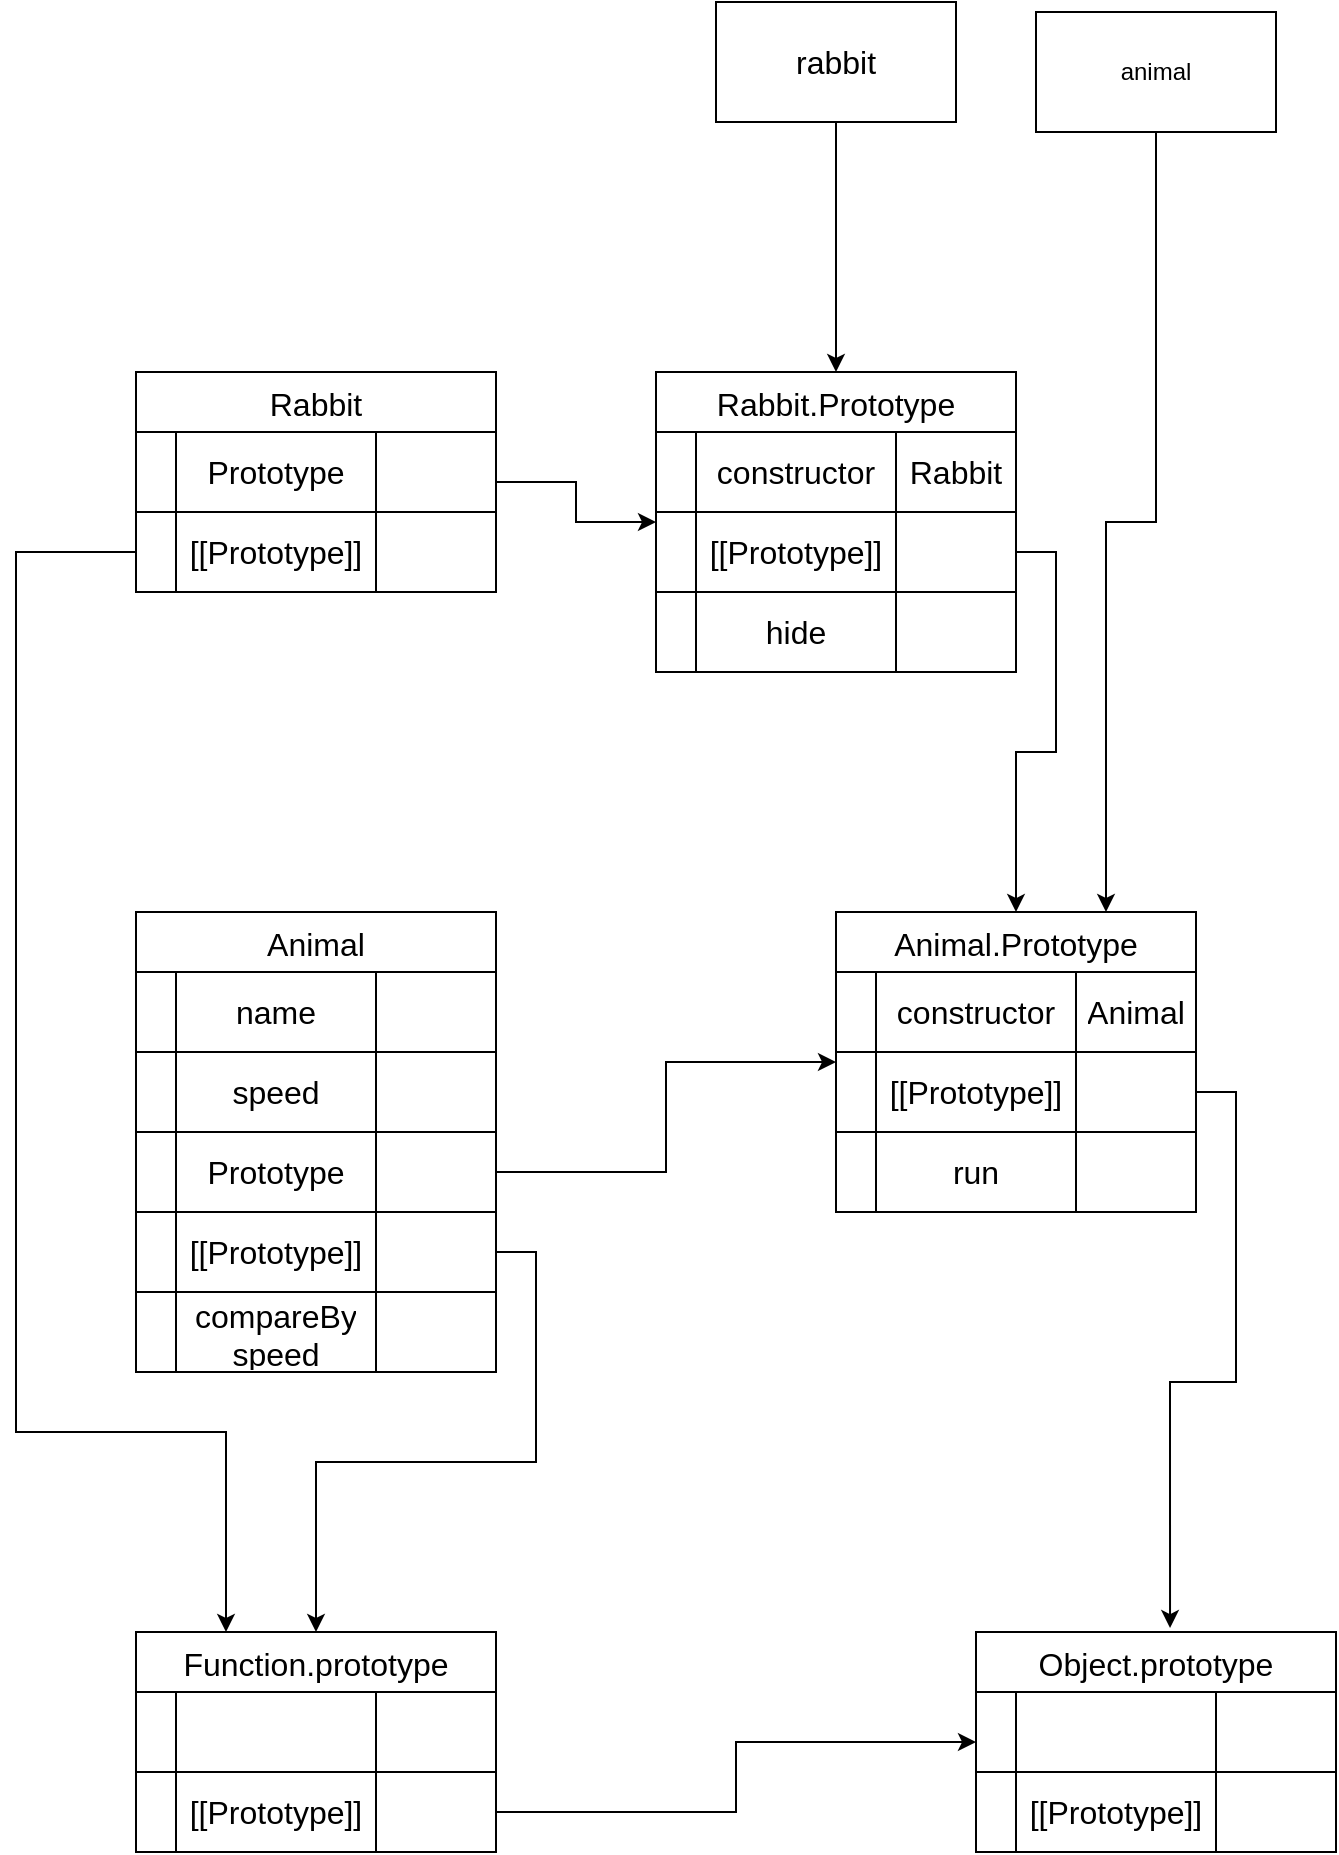 <mxfile version="26.2.14">
  <diagram name="Page-1" id="OKvAgCaLRxH9j-JgKFl-">
    <mxGraphModel dx="1594" dy="879" grid="1" gridSize="10" guides="1" tooltips="1" connect="1" arrows="1" fold="1" page="1" pageScale="1" pageWidth="850" pageHeight="1100" math="0" shadow="0">
      <root>
        <mxCell id="0" />
        <mxCell id="1" parent="0" />
        <mxCell id="ltVxiZ2_IQ1pjkeDW61s-50" value="" style="edgeStyle=orthogonalEdgeStyle;rounded=0;orthogonalLoop=1;jettySize=auto;html=1;exitX=1;exitY=0.5;exitDx=0;exitDy=0;" parent="1" source="ltVxiZ2_IQ1pjkeDW61s-10" target="ltVxiZ2_IQ1pjkeDW61s-33" edge="1">
          <mxGeometry relative="1" as="geometry" />
        </mxCell>
        <mxCell id="ltVxiZ2_IQ1pjkeDW61s-68" value="" style="edgeStyle=orthogonalEdgeStyle;rounded=0;orthogonalLoop=1;jettySize=auto;html=1;exitX=1;exitY=0.5;exitDx=0;exitDy=0;" parent="1" source="ltVxiZ2_IQ1pjkeDW61s-14" target="ltVxiZ2_IQ1pjkeDW61s-51" edge="1">
          <mxGeometry relative="1" as="geometry" />
        </mxCell>
        <mxCell id="ltVxiZ2_IQ1pjkeDW61s-1" value="Animal" style="shape=table;startSize=30;container=1;collapsible=0;childLayout=tableLayout;strokeColor=default;fontSize=16;" parent="1" vertex="1">
          <mxGeometry x="155" y="505" width="180" height="230" as="geometry" />
        </mxCell>
        <mxCell id="ltVxiZ2_IQ1pjkeDW61s-2" value="" style="shape=tableRow;horizontal=0;startSize=0;swimlaneHead=0;swimlaneBody=0;strokeColor=inherit;top=0;left=0;bottom=0;right=0;collapsible=0;dropTarget=0;fillColor=none;points=[[0,0.5],[1,0.5]];portConstraint=eastwest;fontSize=16;" parent="ltVxiZ2_IQ1pjkeDW61s-1" vertex="1">
          <mxGeometry y="30" width="180" height="40" as="geometry" />
        </mxCell>
        <mxCell id="ltVxiZ2_IQ1pjkeDW61s-3" value="" style="shape=partialRectangle;html=1;whiteSpace=wrap;connectable=0;strokeColor=inherit;overflow=hidden;fillColor=none;top=0;left=0;bottom=0;right=0;pointerEvents=1;fontSize=16;" parent="ltVxiZ2_IQ1pjkeDW61s-2" vertex="1">
          <mxGeometry width="20" height="40" as="geometry">
            <mxRectangle width="20" height="40" as="alternateBounds" />
          </mxGeometry>
        </mxCell>
        <mxCell id="ltVxiZ2_IQ1pjkeDW61s-4" value="name" style="shape=partialRectangle;html=1;whiteSpace=wrap;connectable=0;strokeColor=inherit;overflow=hidden;fillColor=none;top=0;left=0;bottom=0;right=0;pointerEvents=1;fontSize=16;" parent="ltVxiZ2_IQ1pjkeDW61s-2" vertex="1">
          <mxGeometry x="20" width="100" height="40" as="geometry">
            <mxRectangle width="100" height="40" as="alternateBounds" />
          </mxGeometry>
        </mxCell>
        <mxCell id="ltVxiZ2_IQ1pjkeDW61s-5" value="" style="shape=partialRectangle;html=1;whiteSpace=wrap;connectable=0;strokeColor=inherit;overflow=hidden;fillColor=none;top=0;left=0;bottom=0;right=0;pointerEvents=1;fontSize=16;" parent="ltVxiZ2_IQ1pjkeDW61s-2" vertex="1">
          <mxGeometry x="120" width="60" height="40" as="geometry">
            <mxRectangle width="60" height="40" as="alternateBounds" />
          </mxGeometry>
        </mxCell>
        <mxCell id="ltVxiZ2_IQ1pjkeDW61s-6" value="" style="shape=tableRow;horizontal=0;startSize=0;swimlaneHead=0;swimlaneBody=0;strokeColor=inherit;top=0;left=0;bottom=0;right=0;collapsible=0;dropTarget=0;fillColor=none;points=[[0,0.5],[1,0.5]];portConstraint=eastwest;fontSize=16;" parent="ltVxiZ2_IQ1pjkeDW61s-1" vertex="1">
          <mxGeometry y="70" width="180" height="40" as="geometry" />
        </mxCell>
        <mxCell id="ltVxiZ2_IQ1pjkeDW61s-7" value="" style="shape=partialRectangle;html=1;whiteSpace=wrap;connectable=0;strokeColor=inherit;overflow=hidden;fillColor=none;top=0;left=0;bottom=0;right=0;pointerEvents=1;fontSize=16;" parent="ltVxiZ2_IQ1pjkeDW61s-6" vertex="1">
          <mxGeometry width="20" height="40" as="geometry">
            <mxRectangle width="20" height="40" as="alternateBounds" />
          </mxGeometry>
        </mxCell>
        <mxCell id="ltVxiZ2_IQ1pjkeDW61s-8" value="speed" style="shape=partialRectangle;html=1;whiteSpace=wrap;connectable=0;strokeColor=inherit;overflow=hidden;fillColor=none;top=0;left=0;bottom=0;right=0;pointerEvents=1;fontSize=16;" parent="ltVxiZ2_IQ1pjkeDW61s-6" vertex="1">
          <mxGeometry x="20" width="100" height="40" as="geometry">
            <mxRectangle width="100" height="40" as="alternateBounds" />
          </mxGeometry>
        </mxCell>
        <mxCell id="ltVxiZ2_IQ1pjkeDW61s-9" value="" style="shape=partialRectangle;html=1;whiteSpace=wrap;connectable=0;strokeColor=inherit;overflow=hidden;fillColor=none;top=0;left=0;bottom=0;right=0;pointerEvents=1;fontSize=16;" parent="ltVxiZ2_IQ1pjkeDW61s-6" vertex="1">
          <mxGeometry x="120" width="60" height="40" as="geometry">
            <mxRectangle width="60" height="40" as="alternateBounds" />
          </mxGeometry>
        </mxCell>
        <mxCell id="ltVxiZ2_IQ1pjkeDW61s-10" value="" style="shape=tableRow;horizontal=0;startSize=0;swimlaneHead=0;swimlaneBody=0;strokeColor=inherit;top=0;left=0;bottom=0;right=0;collapsible=0;dropTarget=0;fillColor=none;points=[[0,0.5],[1,0.5]];portConstraint=eastwest;fontSize=16;" parent="ltVxiZ2_IQ1pjkeDW61s-1" vertex="1">
          <mxGeometry y="110" width="180" height="40" as="geometry" />
        </mxCell>
        <mxCell id="ltVxiZ2_IQ1pjkeDW61s-11" value="" style="shape=partialRectangle;html=1;whiteSpace=wrap;connectable=0;strokeColor=inherit;overflow=hidden;fillColor=none;top=0;left=0;bottom=0;right=0;pointerEvents=1;fontSize=16;" parent="ltVxiZ2_IQ1pjkeDW61s-10" vertex="1">
          <mxGeometry width="20" height="40" as="geometry">
            <mxRectangle width="20" height="40" as="alternateBounds" />
          </mxGeometry>
        </mxCell>
        <mxCell id="ltVxiZ2_IQ1pjkeDW61s-12" value="Prototype" style="shape=partialRectangle;html=1;whiteSpace=wrap;connectable=0;strokeColor=inherit;overflow=hidden;fillColor=none;top=0;left=0;bottom=0;right=0;pointerEvents=1;fontSize=16;" parent="ltVxiZ2_IQ1pjkeDW61s-10" vertex="1">
          <mxGeometry x="20" width="100" height="40" as="geometry">
            <mxRectangle width="100" height="40" as="alternateBounds" />
          </mxGeometry>
        </mxCell>
        <mxCell id="ltVxiZ2_IQ1pjkeDW61s-13" value="" style="shape=partialRectangle;html=1;whiteSpace=wrap;connectable=0;strokeColor=inherit;overflow=hidden;fillColor=none;top=0;left=0;bottom=0;right=0;pointerEvents=1;fontSize=16;" parent="ltVxiZ2_IQ1pjkeDW61s-10" vertex="1">
          <mxGeometry x="120" width="60" height="40" as="geometry">
            <mxRectangle width="60" height="40" as="alternateBounds" />
          </mxGeometry>
        </mxCell>
        <mxCell id="ltVxiZ2_IQ1pjkeDW61s-14" value="" style="shape=tableRow;horizontal=0;startSize=0;swimlaneHead=0;swimlaneBody=0;strokeColor=inherit;top=0;left=0;bottom=0;right=0;collapsible=0;dropTarget=0;fillColor=none;points=[[0,0.5],[1,0.5]];portConstraint=eastwest;fontSize=16;" parent="ltVxiZ2_IQ1pjkeDW61s-1" vertex="1">
          <mxGeometry y="150" width="180" height="40" as="geometry" />
        </mxCell>
        <mxCell id="ltVxiZ2_IQ1pjkeDW61s-15" value="" style="shape=partialRectangle;html=1;whiteSpace=wrap;connectable=0;strokeColor=inherit;overflow=hidden;fillColor=none;top=0;left=0;bottom=0;right=0;pointerEvents=1;fontSize=16;" parent="ltVxiZ2_IQ1pjkeDW61s-14" vertex="1">
          <mxGeometry width="20" height="40" as="geometry">
            <mxRectangle width="20" height="40" as="alternateBounds" />
          </mxGeometry>
        </mxCell>
        <mxCell id="ltVxiZ2_IQ1pjkeDW61s-16" value="[[Prototype]]" style="shape=partialRectangle;html=1;whiteSpace=wrap;connectable=0;strokeColor=inherit;overflow=hidden;fillColor=none;top=0;left=0;bottom=0;right=0;pointerEvents=1;fontSize=16;" parent="ltVxiZ2_IQ1pjkeDW61s-14" vertex="1">
          <mxGeometry x="20" width="100" height="40" as="geometry">
            <mxRectangle width="100" height="40" as="alternateBounds" />
          </mxGeometry>
        </mxCell>
        <mxCell id="ltVxiZ2_IQ1pjkeDW61s-17" value="" style="shape=partialRectangle;html=1;whiteSpace=wrap;connectable=0;strokeColor=inherit;overflow=hidden;fillColor=none;top=0;left=0;bottom=0;right=0;pointerEvents=1;fontSize=16;" parent="ltVxiZ2_IQ1pjkeDW61s-14" vertex="1">
          <mxGeometry x="120" width="60" height="40" as="geometry">
            <mxRectangle width="60" height="40" as="alternateBounds" />
          </mxGeometry>
        </mxCell>
        <mxCell id="ltVxiZ2_IQ1pjkeDW61s-145" value="" style="shape=tableRow;horizontal=0;startSize=0;swimlaneHead=0;swimlaneBody=0;strokeColor=inherit;top=0;left=0;bottom=0;right=0;collapsible=0;dropTarget=0;fillColor=none;points=[[0,0.5],[1,0.5]];portConstraint=eastwest;fontSize=16;" parent="ltVxiZ2_IQ1pjkeDW61s-1" vertex="1">
          <mxGeometry y="190" width="180" height="40" as="geometry" />
        </mxCell>
        <mxCell id="ltVxiZ2_IQ1pjkeDW61s-146" value="" style="shape=partialRectangle;html=1;whiteSpace=wrap;connectable=0;strokeColor=inherit;overflow=hidden;fillColor=none;top=0;left=0;bottom=0;right=0;pointerEvents=1;fontSize=16;" parent="ltVxiZ2_IQ1pjkeDW61s-145" vertex="1">
          <mxGeometry width="20" height="40" as="geometry">
            <mxRectangle width="20" height="40" as="alternateBounds" />
          </mxGeometry>
        </mxCell>
        <mxCell id="ltVxiZ2_IQ1pjkeDW61s-147" value="compareBy&lt;br&gt;speed" style="shape=partialRectangle;html=1;whiteSpace=wrap;connectable=0;strokeColor=inherit;overflow=hidden;fillColor=none;top=0;left=0;bottom=0;right=0;pointerEvents=1;fontSize=16;" parent="ltVxiZ2_IQ1pjkeDW61s-145" vertex="1">
          <mxGeometry x="20" width="100" height="40" as="geometry">
            <mxRectangle width="100" height="40" as="alternateBounds" />
          </mxGeometry>
        </mxCell>
        <mxCell id="ltVxiZ2_IQ1pjkeDW61s-148" value="" style="shape=partialRectangle;html=1;whiteSpace=wrap;connectable=0;strokeColor=inherit;overflow=hidden;fillColor=none;top=0;left=0;bottom=0;right=0;pointerEvents=1;fontSize=16;" parent="ltVxiZ2_IQ1pjkeDW61s-145" vertex="1">
          <mxGeometry x="120" width="60" height="40" as="geometry">
            <mxRectangle width="60" height="40" as="alternateBounds" />
          </mxGeometry>
        </mxCell>
        <mxCell id="ltVxiZ2_IQ1pjkeDW61s-33" value="Animal.Prototype" style="shape=table;startSize=30;container=1;collapsible=0;childLayout=tableLayout;strokeColor=default;fontSize=16;" parent="1" vertex="1">
          <mxGeometry x="505" y="505" width="180" height="150" as="geometry" />
        </mxCell>
        <mxCell id="ltVxiZ2_IQ1pjkeDW61s-34" value="" style="shape=tableRow;horizontal=0;startSize=0;swimlaneHead=0;swimlaneBody=0;strokeColor=inherit;top=0;left=0;bottom=0;right=0;collapsible=0;dropTarget=0;fillColor=none;points=[[0,0.5],[1,0.5]];portConstraint=eastwest;fontSize=16;" parent="ltVxiZ2_IQ1pjkeDW61s-33" vertex="1">
          <mxGeometry y="30" width="180" height="40" as="geometry" />
        </mxCell>
        <mxCell id="ltVxiZ2_IQ1pjkeDW61s-35" value="" style="shape=partialRectangle;html=1;whiteSpace=wrap;connectable=0;strokeColor=inherit;overflow=hidden;fillColor=none;top=0;left=0;bottom=0;right=0;pointerEvents=1;fontSize=16;" parent="ltVxiZ2_IQ1pjkeDW61s-34" vertex="1">
          <mxGeometry width="20" height="40" as="geometry">
            <mxRectangle width="20" height="40" as="alternateBounds" />
          </mxGeometry>
        </mxCell>
        <mxCell id="ltVxiZ2_IQ1pjkeDW61s-36" value="constructor" style="shape=partialRectangle;html=1;whiteSpace=wrap;connectable=0;strokeColor=inherit;overflow=hidden;fillColor=none;top=0;left=0;bottom=0;right=0;pointerEvents=1;fontSize=16;" parent="ltVxiZ2_IQ1pjkeDW61s-34" vertex="1">
          <mxGeometry x="20" width="100" height="40" as="geometry">
            <mxRectangle width="100" height="40" as="alternateBounds" />
          </mxGeometry>
        </mxCell>
        <mxCell id="ltVxiZ2_IQ1pjkeDW61s-37" value="Animal" style="shape=partialRectangle;html=1;whiteSpace=wrap;connectable=0;strokeColor=inherit;overflow=hidden;fillColor=none;top=0;left=0;bottom=0;right=0;pointerEvents=1;fontSize=16;" parent="ltVxiZ2_IQ1pjkeDW61s-34" vertex="1">
          <mxGeometry x="120" width="60" height="40" as="geometry">
            <mxRectangle width="60" height="40" as="alternateBounds" />
          </mxGeometry>
        </mxCell>
        <mxCell id="ltVxiZ2_IQ1pjkeDW61s-42" value="" style="shape=tableRow;horizontal=0;startSize=0;swimlaneHead=0;swimlaneBody=0;strokeColor=inherit;top=0;left=0;bottom=0;right=0;collapsible=0;dropTarget=0;fillColor=none;points=[[0,0.5],[1,0.5]];portConstraint=eastwest;fontSize=16;" parent="ltVxiZ2_IQ1pjkeDW61s-33" vertex="1">
          <mxGeometry y="70" width="180" height="40" as="geometry" />
        </mxCell>
        <mxCell id="ltVxiZ2_IQ1pjkeDW61s-43" value="" style="shape=partialRectangle;html=1;whiteSpace=wrap;connectable=0;strokeColor=inherit;overflow=hidden;fillColor=none;top=0;left=0;bottom=0;right=0;pointerEvents=1;fontSize=16;" parent="ltVxiZ2_IQ1pjkeDW61s-42" vertex="1">
          <mxGeometry width="20" height="40" as="geometry">
            <mxRectangle width="20" height="40" as="alternateBounds" />
          </mxGeometry>
        </mxCell>
        <mxCell id="ltVxiZ2_IQ1pjkeDW61s-44" value="[[Prototype]]" style="shape=partialRectangle;html=1;whiteSpace=wrap;connectable=0;strokeColor=inherit;overflow=hidden;fillColor=none;top=0;left=0;bottom=0;right=0;pointerEvents=1;fontSize=16;" parent="ltVxiZ2_IQ1pjkeDW61s-42" vertex="1">
          <mxGeometry x="20" width="100" height="40" as="geometry">
            <mxRectangle width="100" height="40" as="alternateBounds" />
          </mxGeometry>
        </mxCell>
        <mxCell id="ltVxiZ2_IQ1pjkeDW61s-45" value="" style="shape=partialRectangle;html=1;whiteSpace=wrap;connectable=0;strokeColor=inherit;overflow=hidden;fillColor=none;top=0;left=0;bottom=0;right=0;pointerEvents=1;fontSize=16;" parent="ltVxiZ2_IQ1pjkeDW61s-42" vertex="1">
          <mxGeometry x="120" width="60" height="40" as="geometry">
            <mxRectangle width="60" height="40" as="alternateBounds" />
          </mxGeometry>
        </mxCell>
        <mxCell id="ltVxiZ2_IQ1pjkeDW61s-113" value="" style="shape=tableRow;horizontal=0;startSize=0;swimlaneHead=0;swimlaneBody=0;strokeColor=inherit;top=0;left=0;bottom=0;right=0;collapsible=0;dropTarget=0;fillColor=none;points=[[0,0.5],[1,0.5]];portConstraint=eastwest;fontSize=16;" parent="ltVxiZ2_IQ1pjkeDW61s-33" vertex="1">
          <mxGeometry y="110" width="180" height="40" as="geometry" />
        </mxCell>
        <mxCell id="ltVxiZ2_IQ1pjkeDW61s-114" value="" style="shape=partialRectangle;html=1;whiteSpace=wrap;connectable=0;strokeColor=inherit;overflow=hidden;fillColor=none;top=0;left=0;bottom=0;right=0;pointerEvents=1;fontSize=16;" parent="ltVxiZ2_IQ1pjkeDW61s-113" vertex="1">
          <mxGeometry width="20" height="40" as="geometry">
            <mxRectangle width="20" height="40" as="alternateBounds" />
          </mxGeometry>
        </mxCell>
        <mxCell id="ltVxiZ2_IQ1pjkeDW61s-115" value="run" style="shape=partialRectangle;html=1;whiteSpace=wrap;connectable=0;strokeColor=inherit;overflow=hidden;fillColor=none;top=0;left=0;bottom=0;right=0;pointerEvents=1;fontSize=16;" parent="ltVxiZ2_IQ1pjkeDW61s-113" vertex="1">
          <mxGeometry x="20" width="100" height="40" as="geometry">
            <mxRectangle width="100" height="40" as="alternateBounds" />
          </mxGeometry>
        </mxCell>
        <mxCell id="ltVxiZ2_IQ1pjkeDW61s-116" value="" style="shape=partialRectangle;html=1;whiteSpace=wrap;connectable=0;strokeColor=inherit;overflow=hidden;fillColor=none;top=0;left=0;bottom=0;right=0;pointerEvents=1;fontSize=16;" parent="ltVxiZ2_IQ1pjkeDW61s-113" vertex="1">
          <mxGeometry x="120" width="60" height="40" as="geometry">
            <mxRectangle width="60" height="40" as="alternateBounds" />
          </mxGeometry>
        </mxCell>
        <mxCell id="ltVxiZ2_IQ1pjkeDW61s-111" value="" style="edgeStyle=orthogonalEdgeStyle;rounded=0;orthogonalLoop=1;jettySize=auto;html=1;exitX=1;exitY=0.5;exitDx=0;exitDy=0;" parent="1" source="ltVxiZ2_IQ1pjkeDW61s-64" target="ltVxiZ2_IQ1pjkeDW61s-102" edge="1">
          <mxGeometry relative="1" as="geometry" />
        </mxCell>
        <mxCell id="ltVxiZ2_IQ1pjkeDW61s-51" value="Function.prototype" style="shape=table;startSize=30;container=1;collapsible=0;childLayout=tableLayout;strokeColor=default;fontSize=16;" parent="1" vertex="1">
          <mxGeometry x="155" y="865" width="180" height="110" as="geometry" />
        </mxCell>
        <mxCell id="ltVxiZ2_IQ1pjkeDW61s-52" value="" style="shape=tableRow;horizontal=0;startSize=0;swimlaneHead=0;swimlaneBody=0;strokeColor=inherit;top=0;left=0;bottom=0;right=0;collapsible=0;dropTarget=0;fillColor=none;points=[[0,0.5],[1,0.5]];portConstraint=eastwest;fontSize=16;" parent="ltVxiZ2_IQ1pjkeDW61s-51" vertex="1">
          <mxGeometry y="30" width="180" height="40" as="geometry" />
        </mxCell>
        <mxCell id="ltVxiZ2_IQ1pjkeDW61s-53" value="" style="shape=partialRectangle;html=1;whiteSpace=wrap;connectable=0;strokeColor=inherit;overflow=hidden;fillColor=none;top=0;left=0;bottom=0;right=0;pointerEvents=1;fontSize=16;" parent="ltVxiZ2_IQ1pjkeDW61s-52" vertex="1">
          <mxGeometry width="20" height="40" as="geometry">
            <mxRectangle width="20" height="40" as="alternateBounds" />
          </mxGeometry>
        </mxCell>
        <mxCell id="ltVxiZ2_IQ1pjkeDW61s-54" value="" style="shape=partialRectangle;html=1;whiteSpace=wrap;connectable=0;strokeColor=inherit;overflow=hidden;fillColor=none;top=0;left=0;bottom=0;right=0;pointerEvents=1;fontSize=16;" parent="ltVxiZ2_IQ1pjkeDW61s-52" vertex="1">
          <mxGeometry x="20" width="100" height="40" as="geometry">
            <mxRectangle width="100" height="40" as="alternateBounds" />
          </mxGeometry>
        </mxCell>
        <mxCell id="ltVxiZ2_IQ1pjkeDW61s-55" value="" style="shape=partialRectangle;html=1;whiteSpace=wrap;connectable=0;strokeColor=inherit;overflow=hidden;fillColor=none;top=0;left=0;bottom=0;right=0;pointerEvents=1;fontSize=16;" parent="ltVxiZ2_IQ1pjkeDW61s-52" vertex="1">
          <mxGeometry x="120" width="60" height="40" as="geometry">
            <mxRectangle width="60" height="40" as="alternateBounds" />
          </mxGeometry>
        </mxCell>
        <mxCell id="ltVxiZ2_IQ1pjkeDW61s-64" value="" style="shape=tableRow;horizontal=0;startSize=0;swimlaneHead=0;swimlaneBody=0;strokeColor=inherit;top=0;left=0;bottom=0;right=0;collapsible=0;dropTarget=0;fillColor=none;points=[[0,0.5],[1,0.5]];portConstraint=eastwest;fontSize=16;" parent="ltVxiZ2_IQ1pjkeDW61s-51" vertex="1">
          <mxGeometry y="70" width="180" height="40" as="geometry" />
        </mxCell>
        <mxCell id="ltVxiZ2_IQ1pjkeDW61s-65" value="" style="shape=partialRectangle;html=1;whiteSpace=wrap;connectable=0;strokeColor=inherit;overflow=hidden;fillColor=none;top=0;left=0;bottom=0;right=0;pointerEvents=1;fontSize=16;" parent="ltVxiZ2_IQ1pjkeDW61s-64" vertex="1">
          <mxGeometry width="20" height="40" as="geometry">
            <mxRectangle width="20" height="40" as="alternateBounds" />
          </mxGeometry>
        </mxCell>
        <mxCell id="ltVxiZ2_IQ1pjkeDW61s-66" value="[[Prototype]]" style="shape=partialRectangle;html=1;whiteSpace=wrap;connectable=0;strokeColor=inherit;overflow=hidden;fillColor=none;top=0;left=0;bottom=0;right=0;pointerEvents=1;fontSize=16;" parent="ltVxiZ2_IQ1pjkeDW61s-64" vertex="1">
          <mxGeometry x="20" width="100" height="40" as="geometry">
            <mxRectangle width="100" height="40" as="alternateBounds" />
          </mxGeometry>
        </mxCell>
        <mxCell id="ltVxiZ2_IQ1pjkeDW61s-67" value="" style="shape=partialRectangle;html=1;whiteSpace=wrap;connectable=0;strokeColor=inherit;overflow=hidden;fillColor=none;top=0;left=0;bottom=0;right=0;pointerEvents=1;fontSize=16;" parent="ltVxiZ2_IQ1pjkeDW61s-64" vertex="1">
          <mxGeometry x="120" width="60" height="40" as="geometry">
            <mxRectangle width="60" height="40" as="alternateBounds" />
          </mxGeometry>
        </mxCell>
        <mxCell id="ltVxiZ2_IQ1pjkeDW61s-127" value="" style="edgeStyle=orthogonalEdgeStyle;rounded=0;orthogonalLoop=1;jettySize=auto;html=1;" parent="1" source="ltVxiZ2_IQ1pjkeDW61s-69" target="ltVxiZ2_IQ1pjkeDW61s-118" edge="1">
          <mxGeometry relative="1" as="geometry" />
        </mxCell>
        <mxCell id="ltVxiZ2_IQ1pjkeDW61s-69" value="Rabbit" style="shape=table;startSize=30;container=1;collapsible=0;childLayout=tableLayout;strokeColor=default;fontSize=16;" parent="1" vertex="1">
          <mxGeometry x="155" y="235" width="180" height="110" as="geometry" />
        </mxCell>
        <mxCell id="ltVxiZ2_IQ1pjkeDW61s-70" value="" style="shape=tableRow;horizontal=0;startSize=0;swimlaneHead=0;swimlaneBody=0;strokeColor=inherit;top=0;left=0;bottom=0;right=0;collapsible=0;dropTarget=0;fillColor=none;points=[[0,0.5],[1,0.5]];portConstraint=eastwest;fontSize=16;" parent="ltVxiZ2_IQ1pjkeDW61s-69" vertex="1">
          <mxGeometry y="30" width="180" height="40" as="geometry" />
        </mxCell>
        <mxCell id="ltVxiZ2_IQ1pjkeDW61s-71" value="" style="shape=partialRectangle;html=1;whiteSpace=wrap;connectable=0;strokeColor=inherit;overflow=hidden;fillColor=none;top=0;left=0;bottom=0;right=0;pointerEvents=1;fontSize=16;" parent="ltVxiZ2_IQ1pjkeDW61s-70" vertex="1">
          <mxGeometry width="20" height="40" as="geometry">
            <mxRectangle width="20" height="40" as="alternateBounds" />
          </mxGeometry>
        </mxCell>
        <mxCell id="ltVxiZ2_IQ1pjkeDW61s-72" value="Prototype" style="shape=partialRectangle;html=1;whiteSpace=wrap;connectable=0;strokeColor=inherit;overflow=hidden;fillColor=none;top=0;left=0;bottom=0;right=0;pointerEvents=1;fontSize=16;" parent="ltVxiZ2_IQ1pjkeDW61s-70" vertex="1">
          <mxGeometry x="20" width="100" height="40" as="geometry">
            <mxRectangle width="100" height="40" as="alternateBounds" />
          </mxGeometry>
        </mxCell>
        <mxCell id="ltVxiZ2_IQ1pjkeDW61s-73" value="" style="shape=partialRectangle;html=1;whiteSpace=wrap;connectable=0;strokeColor=inherit;overflow=hidden;fillColor=none;top=0;left=0;bottom=0;right=0;pointerEvents=1;fontSize=16;" parent="ltVxiZ2_IQ1pjkeDW61s-70" vertex="1">
          <mxGeometry x="120" width="60" height="40" as="geometry">
            <mxRectangle width="60" height="40" as="alternateBounds" />
          </mxGeometry>
        </mxCell>
        <mxCell id="ltVxiZ2_IQ1pjkeDW61s-82" value="" style="shape=tableRow;horizontal=0;startSize=0;swimlaneHead=0;swimlaneBody=0;strokeColor=inherit;top=0;left=0;bottom=0;right=0;collapsible=0;dropTarget=0;fillColor=none;points=[[0,0.5],[1,0.5]];portConstraint=eastwest;fontSize=16;" parent="ltVxiZ2_IQ1pjkeDW61s-69" vertex="1">
          <mxGeometry y="70" width="180" height="40" as="geometry" />
        </mxCell>
        <mxCell id="ltVxiZ2_IQ1pjkeDW61s-83" value="" style="shape=partialRectangle;html=1;whiteSpace=wrap;connectable=0;strokeColor=inherit;overflow=hidden;fillColor=none;top=0;left=0;bottom=0;right=0;pointerEvents=1;fontSize=16;" parent="ltVxiZ2_IQ1pjkeDW61s-82" vertex="1">
          <mxGeometry width="20" height="40" as="geometry">
            <mxRectangle width="20" height="40" as="alternateBounds" />
          </mxGeometry>
        </mxCell>
        <mxCell id="ltVxiZ2_IQ1pjkeDW61s-84" value="[[Prototype]]" style="shape=partialRectangle;html=1;whiteSpace=wrap;connectable=0;strokeColor=inherit;overflow=hidden;fillColor=none;top=0;left=0;bottom=0;right=0;pointerEvents=1;fontSize=16;" parent="ltVxiZ2_IQ1pjkeDW61s-82" vertex="1">
          <mxGeometry x="20" width="100" height="40" as="geometry">
            <mxRectangle width="100" height="40" as="alternateBounds" />
          </mxGeometry>
        </mxCell>
        <mxCell id="ltVxiZ2_IQ1pjkeDW61s-85" value="" style="shape=partialRectangle;html=1;whiteSpace=wrap;connectable=0;strokeColor=inherit;overflow=hidden;fillColor=none;top=0;left=0;bottom=0;right=0;pointerEvents=1;fontSize=16;" parent="ltVxiZ2_IQ1pjkeDW61s-82" vertex="1">
          <mxGeometry x="120" width="60" height="40" as="geometry">
            <mxRectangle width="60" height="40" as="alternateBounds" />
          </mxGeometry>
        </mxCell>
        <mxCell id="ltVxiZ2_IQ1pjkeDW61s-101" style="edgeStyle=orthogonalEdgeStyle;rounded=0;orthogonalLoop=1;jettySize=auto;html=1;entryX=0.25;entryY=0;entryDx=0;entryDy=0;" parent="1" source="ltVxiZ2_IQ1pjkeDW61s-82" target="ltVxiZ2_IQ1pjkeDW61s-51" edge="1">
          <mxGeometry relative="1" as="geometry">
            <Array as="points">
              <mxPoint x="95" y="325" />
              <mxPoint x="95" y="765" />
              <mxPoint x="200" y="765" />
            </Array>
          </mxGeometry>
        </mxCell>
        <mxCell id="ltVxiZ2_IQ1pjkeDW61s-102" value="Object.prototype" style="shape=table;startSize=30;container=1;collapsible=0;childLayout=tableLayout;strokeColor=default;fontSize=16;" parent="1" vertex="1">
          <mxGeometry x="575" y="865" width="180" height="110" as="geometry" />
        </mxCell>
        <mxCell id="ltVxiZ2_IQ1pjkeDW61s-103" value="" style="shape=tableRow;horizontal=0;startSize=0;swimlaneHead=0;swimlaneBody=0;strokeColor=inherit;top=0;left=0;bottom=0;right=0;collapsible=0;dropTarget=0;fillColor=none;points=[[0,0.5],[1,0.5]];portConstraint=eastwest;fontSize=16;" parent="ltVxiZ2_IQ1pjkeDW61s-102" vertex="1">
          <mxGeometry y="30" width="180" height="40" as="geometry" />
        </mxCell>
        <mxCell id="ltVxiZ2_IQ1pjkeDW61s-104" value="" style="shape=partialRectangle;html=1;whiteSpace=wrap;connectable=0;strokeColor=inherit;overflow=hidden;fillColor=none;top=0;left=0;bottom=0;right=0;pointerEvents=1;fontSize=16;" parent="ltVxiZ2_IQ1pjkeDW61s-103" vertex="1">
          <mxGeometry width="20" height="40" as="geometry">
            <mxRectangle width="20" height="40" as="alternateBounds" />
          </mxGeometry>
        </mxCell>
        <mxCell id="ltVxiZ2_IQ1pjkeDW61s-105" value="" style="shape=partialRectangle;html=1;whiteSpace=wrap;connectable=0;strokeColor=inherit;overflow=hidden;fillColor=none;top=0;left=0;bottom=0;right=0;pointerEvents=1;fontSize=16;" parent="ltVxiZ2_IQ1pjkeDW61s-103" vertex="1">
          <mxGeometry x="20" width="100" height="40" as="geometry">
            <mxRectangle width="100" height="40" as="alternateBounds" />
          </mxGeometry>
        </mxCell>
        <mxCell id="ltVxiZ2_IQ1pjkeDW61s-106" value="" style="shape=partialRectangle;html=1;whiteSpace=wrap;connectable=0;strokeColor=inherit;overflow=hidden;fillColor=none;top=0;left=0;bottom=0;right=0;pointerEvents=1;fontSize=16;" parent="ltVxiZ2_IQ1pjkeDW61s-103" vertex="1">
          <mxGeometry x="120" width="60" height="40" as="geometry">
            <mxRectangle width="60" height="40" as="alternateBounds" />
          </mxGeometry>
        </mxCell>
        <mxCell id="ltVxiZ2_IQ1pjkeDW61s-107" value="" style="shape=tableRow;horizontal=0;startSize=0;swimlaneHead=0;swimlaneBody=0;strokeColor=inherit;top=0;left=0;bottom=0;right=0;collapsible=0;dropTarget=0;fillColor=none;points=[[0,0.5],[1,0.5]];portConstraint=eastwest;fontSize=16;" parent="ltVxiZ2_IQ1pjkeDW61s-102" vertex="1">
          <mxGeometry y="70" width="180" height="40" as="geometry" />
        </mxCell>
        <mxCell id="ltVxiZ2_IQ1pjkeDW61s-108" value="" style="shape=partialRectangle;html=1;whiteSpace=wrap;connectable=0;strokeColor=inherit;overflow=hidden;fillColor=none;top=0;left=0;bottom=0;right=0;pointerEvents=1;fontSize=16;" parent="ltVxiZ2_IQ1pjkeDW61s-107" vertex="1">
          <mxGeometry width="20" height="40" as="geometry">
            <mxRectangle width="20" height="40" as="alternateBounds" />
          </mxGeometry>
        </mxCell>
        <mxCell id="ltVxiZ2_IQ1pjkeDW61s-109" value="[[Prototype]]" style="shape=partialRectangle;html=1;whiteSpace=wrap;connectable=0;strokeColor=inherit;overflow=hidden;fillColor=none;top=0;left=0;bottom=0;right=0;pointerEvents=1;fontSize=16;" parent="ltVxiZ2_IQ1pjkeDW61s-107" vertex="1">
          <mxGeometry x="20" width="100" height="40" as="geometry">
            <mxRectangle width="100" height="40" as="alternateBounds" />
          </mxGeometry>
        </mxCell>
        <mxCell id="ltVxiZ2_IQ1pjkeDW61s-110" value="" style="shape=partialRectangle;html=1;whiteSpace=wrap;connectable=0;strokeColor=inherit;overflow=hidden;fillColor=none;top=0;left=0;bottom=0;right=0;pointerEvents=1;fontSize=16;" parent="ltVxiZ2_IQ1pjkeDW61s-107" vertex="1">
          <mxGeometry x="120" width="60" height="40" as="geometry">
            <mxRectangle width="60" height="40" as="alternateBounds" />
          </mxGeometry>
        </mxCell>
        <mxCell id="ltVxiZ2_IQ1pjkeDW61s-112" style="edgeStyle=orthogonalEdgeStyle;rounded=0;orthogonalLoop=1;jettySize=auto;html=1;entryX=0.539;entryY=-0.018;entryDx=0;entryDy=0;entryPerimeter=0;" parent="1" source="ltVxiZ2_IQ1pjkeDW61s-42" target="ltVxiZ2_IQ1pjkeDW61s-102" edge="1">
          <mxGeometry relative="1" as="geometry" />
        </mxCell>
        <mxCell id="ltVxiZ2_IQ1pjkeDW61s-118" value="Rabbit.Prototype" style="shape=table;startSize=30;container=1;collapsible=0;childLayout=tableLayout;strokeColor=default;fontSize=16;" parent="1" vertex="1">
          <mxGeometry x="415" y="235" width="180" height="150" as="geometry" />
        </mxCell>
        <mxCell id="ltVxiZ2_IQ1pjkeDW61s-119" value="" style="shape=tableRow;horizontal=0;startSize=0;swimlaneHead=0;swimlaneBody=0;strokeColor=inherit;top=0;left=0;bottom=0;right=0;collapsible=0;dropTarget=0;fillColor=none;points=[[0,0.5],[1,0.5]];portConstraint=eastwest;fontSize=16;" parent="ltVxiZ2_IQ1pjkeDW61s-118" vertex="1">
          <mxGeometry y="30" width="180" height="40" as="geometry" />
        </mxCell>
        <mxCell id="ltVxiZ2_IQ1pjkeDW61s-120" value="" style="shape=partialRectangle;html=1;whiteSpace=wrap;connectable=0;strokeColor=inherit;overflow=hidden;fillColor=none;top=0;left=0;bottom=0;right=0;pointerEvents=1;fontSize=16;" parent="ltVxiZ2_IQ1pjkeDW61s-119" vertex="1">
          <mxGeometry width="20" height="40" as="geometry">
            <mxRectangle width="20" height="40" as="alternateBounds" />
          </mxGeometry>
        </mxCell>
        <mxCell id="ltVxiZ2_IQ1pjkeDW61s-121" value="constructor" style="shape=partialRectangle;html=1;whiteSpace=wrap;connectable=0;strokeColor=inherit;overflow=hidden;fillColor=none;top=0;left=0;bottom=0;right=0;pointerEvents=1;fontSize=16;" parent="ltVxiZ2_IQ1pjkeDW61s-119" vertex="1">
          <mxGeometry x="20" width="100" height="40" as="geometry">
            <mxRectangle width="100" height="40" as="alternateBounds" />
          </mxGeometry>
        </mxCell>
        <mxCell id="ltVxiZ2_IQ1pjkeDW61s-122" value="Rabbit" style="shape=partialRectangle;html=1;whiteSpace=wrap;connectable=0;strokeColor=inherit;overflow=hidden;fillColor=none;top=0;left=0;bottom=0;right=0;pointerEvents=1;fontSize=16;" parent="ltVxiZ2_IQ1pjkeDW61s-119" vertex="1">
          <mxGeometry x="120" width="60" height="40" as="geometry">
            <mxRectangle width="60" height="40" as="alternateBounds" />
          </mxGeometry>
        </mxCell>
        <mxCell id="ltVxiZ2_IQ1pjkeDW61s-123" value="" style="shape=tableRow;horizontal=0;startSize=0;swimlaneHead=0;swimlaneBody=0;strokeColor=inherit;top=0;left=0;bottom=0;right=0;collapsible=0;dropTarget=0;fillColor=none;points=[[0,0.5],[1,0.5]];portConstraint=eastwest;fontSize=16;" parent="ltVxiZ2_IQ1pjkeDW61s-118" vertex="1">
          <mxGeometry y="70" width="180" height="40" as="geometry" />
        </mxCell>
        <mxCell id="ltVxiZ2_IQ1pjkeDW61s-124" value="" style="shape=partialRectangle;html=1;whiteSpace=wrap;connectable=0;strokeColor=inherit;overflow=hidden;fillColor=none;top=0;left=0;bottom=0;right=0;pointerEvents=1;fontSize=16;" parent="ltVxiZ2_IQ1pjkeDW61s-123" vertex="1">
          <mxGeometry width="20" height="40" as="geometry">
            <mxRectangle width="20" height="40" as="alternateBounds" />
          </mxGeometry>
        </mxCell>
        <mxCell id="ltVxiZ2_IQ1pjkeDW61s-125" value="[[Prototype]]" style="shape=partialRectangle;html=1;whiteSpace=wrap;connectable=0;strokeColor=inherit;overflow=hidden;fillColor=none;top=0;left=0;bottom=0;right=0;pointerEvents=1;fontSize=16;" parent="ltVxiZ2_IQ1pjkeDW61s-123" vertex="1">
          <mxGeometry x="20" width="100" height="40" as="geometry">
            <mxRectangle width="100" height="40" as="alternateBounds" />
          </mxGeometry>
        </mxCell>
        <mxCell id="ltVxiZ2_IQ1pjkeDW61s-126" value="" style="shape=partialRectangle;html=1;whiteSpace=wrap;connectable=0;strokeColor=inherit;overflow=hidden;fillColor=none;top=0;left=0;bottom=0;right=0;pointerEvents=1;fontSize=16;" parent="ltVxiZ2_IQ1pjkeDW61s-123" vertex="1">
          <mxGeometry x="120" width="60" height="40" as="geometry">
            <mxRectangle width="60" height="40" as="alternateBounds" />
          </mxGeometry>
        </mxCell>
        <mxCell id="ltVxiZ2_IQ1pjkeDW61s-137" value="" style="shape=tableRow;horizontal=0;startSize=0;swimlaneHead=0;swimlaneBody=0;strokeColor=inherit;top=0;left=0;bottom=0;right=0;collapsible=0;dropTarget=0;fillColor=none;points=[[0,0.5],[1,0.5]];portConstraint=eastwest;fontSize=16;" parent="ltVxiZ2_IQ1pjkeDW61s-118" vertex="1">
          <mxGeometry y="110" width="180" height="40" as="geometry" />
        </mxCell>
        <mxCell id="ltVxiZ2_IQ1pjkeDW61s-138" value="" style="shape=partialRectangle;html=1;whiteSpace=wrap;connectable=0;strokeColor=inherit;overflow=hidden;fillColor=none;top=0;left=0;bottom=0;right=0;pointerEvents=1;fontSize=16;" parent="ltVxiZ2_IQ1pjkeDW61s-137" vertex="1">
          <mxGeometry width="20" height="40" as="geometry">
            <mxRectangle width="20" height="40" as="alternateBounds" />
          </mxGeometry>
        </mxCell>
        <mxCell id="ltVxiZ2_IQ1pjkeDW61s-139" value="hide" style="shape=partialRectangle;html=1;whiteSpace=wrap;connectable=0;strokeColor=inherit;overflow=hidden;fillColor=none;top=0;left=0;bottom=0;right=0;pointerEvents=1;fontSize=16;" parent="ltVxiZ2_IQ1pjkeDW61s-137" vertex="1">
          <mxGeometry x="20" width="100" height="40" as="geometry">
            <mxRectangle width="100" height="40" as="alternateBounds" />
          </mxGeometry>
        </mxCell>
        <mxCell id="ltVxiZ2_IQ1pjkeDW61s-140" value="" style="shape=partialRectangle;html=1;whiteSpace=wrap;connectable=0;strokeColor=inherit;overflow=hidden;fillColor=none;top=0;left=0;bottom=0;right=0;pointerEvents=1;fontSize=16;" parent="ltVxiZ2_IQ1pjkeDW61s-137" vertex="1">
          <mxGeometry x="120" width="60" height="40" as="geometry">
            <mxRectangle width="60" height="40" as="alternateBounds" />
          </mxGeometry>
        </mxCell>
        <mxCell id="ltVxiZ2_IQ1pjkeDW61s-141" style="edgeStyle=orthogonalEdgeStyle;rounded=0;orthogonalLoop=1;jettySize=auto;html=1;exitX=1;exitY=0.5;exitDx=0;exitDy=0;entryX=0.5;entryY=0;entryDx=0;entryDy=0;" parent="1" source="ltVxiZ2_IQ1pjkeDW61s-123" target="ltVxiZ2_IQ1pjkeDW61s-33" edge="1">
          <mxGeometry relative="1" as="geometry" />
        </mxCell>
        <mxCell id="ltVxiZ2_IQ1pjkeDW61s-144" style="edgeStyle=orthogonalEdgeStyle;rounded=0;orthogonalLoop=1;jettySize=auto;html=1;exitX=0.5;exitY=1;exitDx=0;exitDy=0;entryX=0.5;entryY=0;entryDx=0;entryDy=0;" parent="1" source="ltVxiZ2_IQ1pjkeDW61s-142" target="ltVxiZ2_IQ1pjkeDW61s-118" edge="1">
          <mxGeometry relative="1" as="geometry" />
        </mxCell>
        <mxCell id="ltVxiZ2_IQ1pjkeDW61s-142" value="rabbit" style="whiteSpace=wrap;html=1;fontSize=16;startSize=30;" parent="1" vertex="1">
          <mxGeometry x="445" y="50" width="120" height="60" as="geometry" />
        </mxCell>
        <mxCell id="ltVxiZ2_IQ1pjkeDW61s-151" style="edgeStyle=orthogonalEdgeStyle;rounded=0;orthogonalLoop=1;jettySize=auto;html=1;entryX=0.75;entryY=0;entryDx=0;entryDy=0;" parent="1" source="ltVxiZ2_IQ1pjkeDW61s-149" target="ltVxiZ2_IQ1pjkeDW61s-33" edge="1">
          <mxGeometry relative="1" as="geometry" />
        </mxCell>
        <mxCell id="ltVxiZ2_IQ1pjkeDW61s-149" value="animal" style="rounded=0;whiteSpace=wrap;html=1;" parent="1" vertex="1">
          <mxGeometry x="605" y="55" width="120" height="60" as="geometry" />
        </mxCell>
      </root>
    </mxGraphModel>
  </diagram>
</mxfile>

